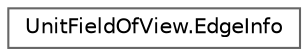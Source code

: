 digraph "Graphical Class Hierarchy"
{
 // LATEX_PDF_SIZE
  bgcolor="transparent";
  edge [fontname=Helvetica,fontsize=10,labelfontname=Helvetica,labelfontsize=10];
  node [fontname=Helvetica,fontsize=10,shape=box,height=0.2,width=0.4];
  rankdir="LR";
  Node0 [label="UnitFieldOfView.EdgeInfo",height=0.2,width=0.4,color="grey40", fillcolor="white", style="filled",URL="$struct_unit_field_of_view_1_1_edge_info.html",tooltip=" "];
}
